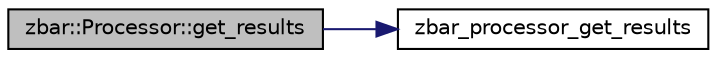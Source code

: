 digraph G
{
  edge [fontname="Helvetica",fontsize="10",labelfontname="Helvetica",labelfontsize="10"];
  node [fontname="Helvetica",fontsize="10",shape=record];
  rankdir=LR;
  Node1 [label="zbar::Processor::get_results",height=0.2,width=0.4,color="black", fillcolor="grey75", style="filled" fontcolor="black"];
  Node1 -> Node2 [color="midnightblue",fontsize="10",style="solid"];
  Node2 [label="zbar_processor_get_results",height=0.2,width=0.4,color="black", fillcolor="white", style="filled",URL="$zbar_8h.html#a7d5ba3af2e0c2214c103035863d5098c"];
}
